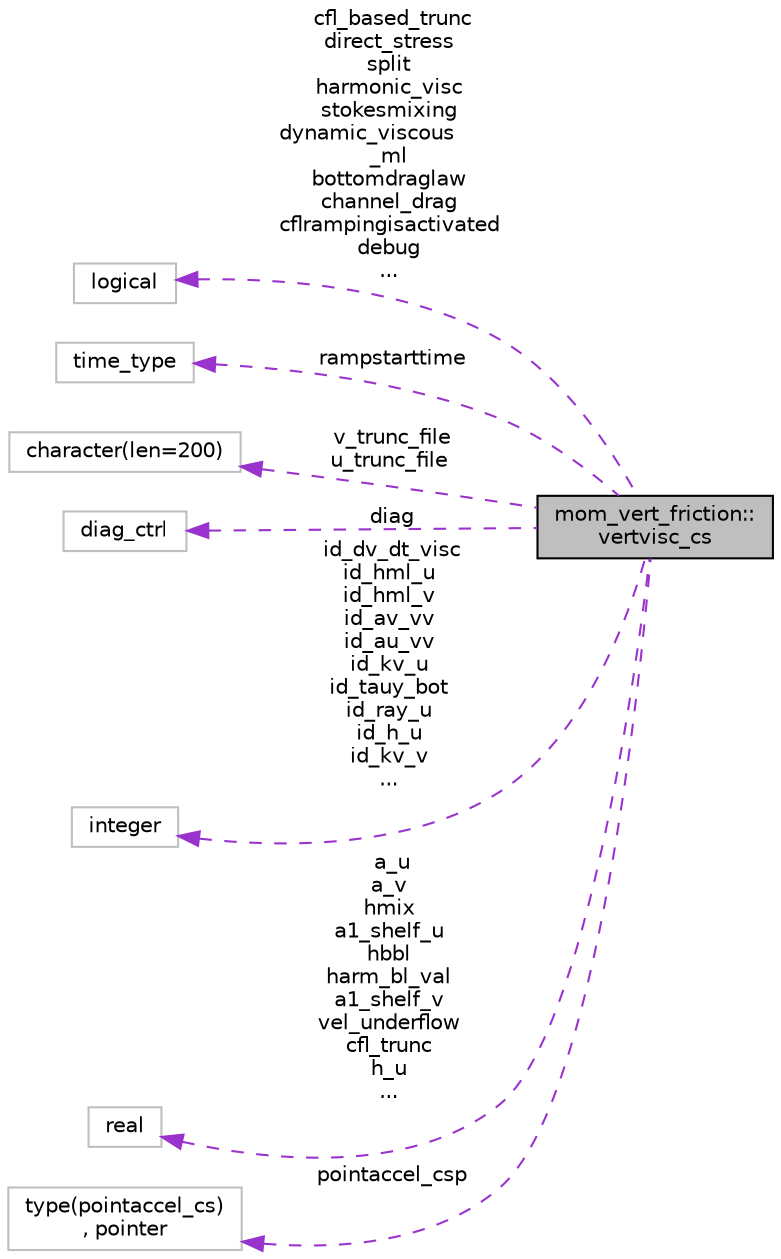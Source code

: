 digraph "mom_vert_friction::vertvisc_cs"
{
 // INTERACTIVE_SVG=YES
 // LATEX_PDF_SIZE
  edge [fontname="Helvetica",fontsize="10",labelfontname="Helvetica",labelfontsize="10"];
  node [fontname="Helvetica",fontsize="10",shape=record];
  rankdir="LR";
  Node1 [label="mom_vert_friction::\lvertvisc_cs",height=0.2,width=0.4,color="black", fillcolor="grey75", style="filled", fontcolor="black",tooltip="The control structure with parameters and memory for the MOM_vert_friction module."];
  Node2 -> Node1 [dir="back",color="darkorchid3",fontsize="10",style="dashed",label=" cfl_based_trunc\ndirect_stress\nsplit\nharmonic_visc\nstokesmixing\ndynamic_viscous\l_ml\nbottomdraglaw\nchannel_drag\ncflrampingisactivated\ndebug\n..." ,fontname="Helvetica"];
  Node2 [label="logical",height=0.2,width=0.4,color="grey75", fillcolor="white", style="filled",tooltip=" "];
  Node3 -> Node1 [dir="back",color="darkorchid3",fontsize="10",style="dashed",label=" rampstarttime" ,fontname="Helvetica"];
  Node3 [label="time_type",height=0.2,width=0.4,color="grey75", fillcolor="white", style="filled",tooltip=" "];
  Node4 -> Node1 [dir="back",color="darkorchid3",fontsize="10",style="dashed",label=" v_trunc_file\nu_trunc_file" ,fontname="Helvetica"];
  Node4 [label="character(len=200)",height=0.2,width=0.4,color="grey75", fillcolor="white", style="filled",tooltip=" "];
  Node5 -> Node1 [dir="back",color="darkorchid3",fontsize="10",style="dashed",label=" diag" ,fontname="Helvetica"];
  Node5 [label="diag_ctrl",height=0.2,width=0.4,color="grey75", fillcolor="white", style="filled",tooltip=" "];
  Node6 -> Node1 [dir="back",color="darkorchid3",fontsize="10",style="dashed",label=" id_dv_dt_visc\nid_hml_u\nid_hml_v\nid_av_vv\nid_au_vv\nid_kv_u\nid_tauy_bot\nid_ray_u\nid_h_u\nid_kv_v\n..." ,fontname="Helvetica"];
  Node6 [label="integer",height=0.2,width=0.4,color="grey75", fillcolor="white", style="filled",tooltip=" "];
  Node7 -> Node1 [dir="back",color="darkorchid3",fontsize="10",style="dashed",label=" a_u\na_v\nhmix\na1_shelf_u\nhbbl\nharm_bl_val\na1_shelf_v\nvel_underflow\ncfl_trunc\nh_u\n..." ,fontname="Helvetica"];
  Node7 [label="real",height=0.2,width=0.4,color="grey75", fillcolor="white", style="filled",tooltip=" "];
  Node8 -> Node1 [dir="back",color="darkorchid3",fontsize="10",style="dashed",label=" pointaccel_csp" ,fontname="Helvetica"];
  Node8 [label="type(pointaccel_cs)\l, pointer",height=0.2,width=0.4,color="grey75", fillcolor="white", style="filled",tooltip=" "];
}
